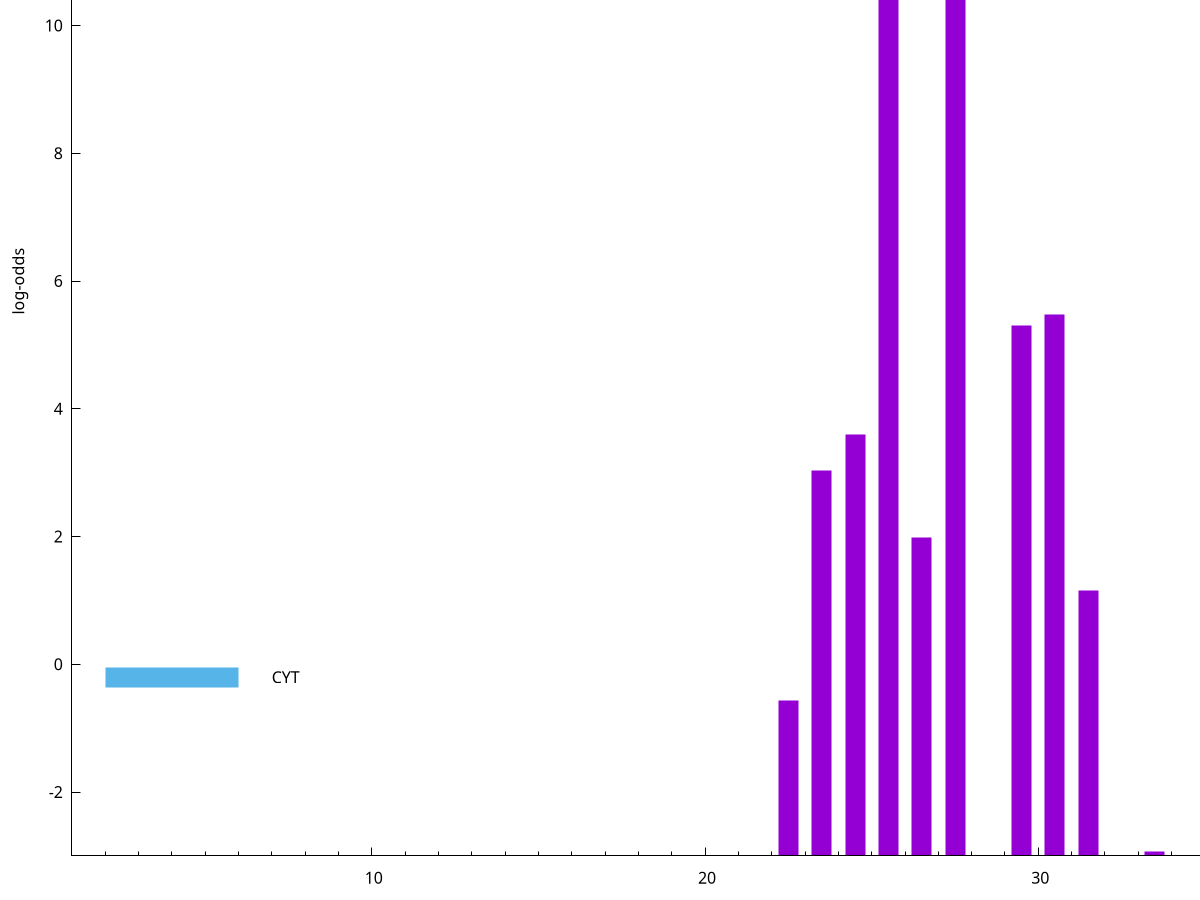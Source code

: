 set title "LipoP predictions for SPy_2010"
set size 2., 1.4
set xrange [1:70] 
set mxtics 10
set yrange [-3:15]
set y2range [0:18]
set ylabel "log-odds"
set term postscript eps color solid "Helvetica" 30
set output "SPy_2010.eps"
set arrow from 2,12.0873 to 6,12.0873 nohead lt 1 lw 20
set label "SpI" at 7,12.0873
set arrow from 2,-0.200913 to 6,-0.200913 nohead lt 3 lw 20
set label "CYT" at 7,-0.200913
set arrow from 2,12.0873 to 6,12.0873 nohead lt 1 lw 20
set label "SpI" at 7,12.0873
# NOTE: The scores below are the log-odds scores with the threshold
# NOTE: subtracted (a hack to make gnuplot make the histogram all
# NOTE: look nice).
plot "-" axes x1y2 title "" with impulses lt 1 lw 20
27.500000 14.196200
25.500000 13.886800
30.500000 8.483470
29.500000 8.301890
24.500000 6.592050
23.500000 6.041620
26.500000 4.987080
31.500000 4.153320
22.500000 2.438279
33.500000 0.075430
e
exit
